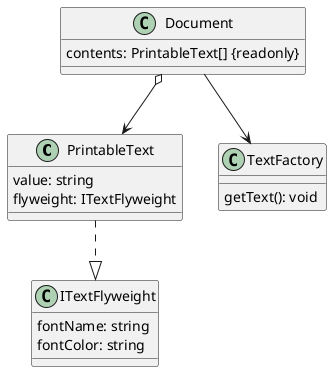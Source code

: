 @startuml



class PrintableText {
    value: string
    flyweight: ITextFlyweight
}

class TextFactory {
    getText(): void

}

class ITextFlyweight {
    fontName: string
    fontColor: string
}

class Document {
    contents: PrintableText[] {readonly}

}


Document --> TextFactory
Document o--> PrintableText
PrintableText ..|> ITextFlyweight
@enduml